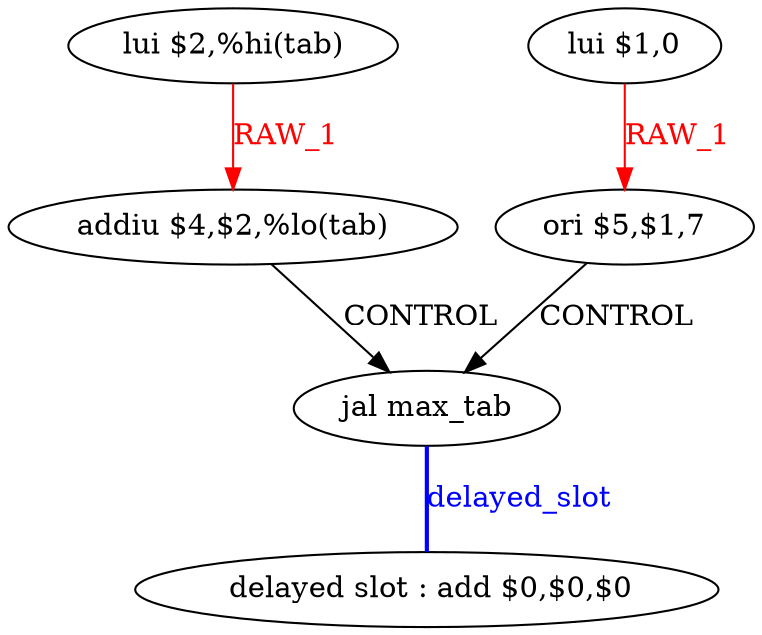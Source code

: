 digraph G1 {
node [shape = ellipse];
i5 [label = " delayed slot : add $0,$0,$0"] ;
i4 ->  i5 [style = bold, dir= none, fontcolor = blue, color = blue, label= "delayed_slot"];
i4 [label = "jal max_tab"] ;
i0 [label = "lui $2,%hi(tab)"] ;
i0 ->  i1 [color = red, fontcolor = red, label= "RAW_1"];
i1 [label = "addiu $4,$2,%lo(tab)"] ;
i1 ->  i4 [label= "CONTROL"];
i2 [label = "lui $1,0"] ;
i2 ->  i3 [color = red, fontcolor = red, label= "RAW_1"];
i3 [label = "ori $5,$1,7"] ;
i3 ->  i4 [label= "CONTROL"];
}
